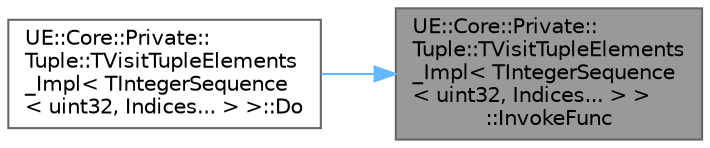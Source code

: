 digraph "UE::Core::Private::Tuple::TVisitTupleElements_Impl&lt; TIntegerSequence&lt; uint32, Indices... &gt; &gt;::InvokeFunc"
{
 // INTERACTIVE_SVG=YES
 // LATEX_PDF_SIZE
  bgcolor="transparent";
  edge [fontname=Helvetica,fontsize=10,labelfontname=Helvetica,labelfontsize=10];
  node [fontname=Helvetica,fontsize=10,shape=box,height=0.2,width=0.4];
  rankdir="RL";
  Node1 [id="Node000001",label="UE::Core::Private::\lTuple::TVisitTupleElements\l_Impl\< TIntegerSequence\l\< uint32, Indices... \> \>\l::InvokeFunc",height=0.2,width=0.4,color="gray40", fillcolor="grey60", style="filled", fontcolor="black",tooltip=" "];
  Node1 -> Node2 [id="edge1_Node000001_Node000002",dir="back",color="steelblue1",style="solid",tooltip=" "];
  Node2 [id="Node000002",label="UE::Core::Private::\lTuple::TVisitTupleElements\l_Impl\< TIntegerSequence\l\< uint32, Indices... \> \>::Do",height=0.2,width=0.4,color="grey40", fillcolor="white", style="filled",URL="$d3/d4b/structUE_1_1Core_1_1Private_1_1Tuple_1_1TVisitTupleElements__Impl_3_01TIntegerSequence_3_01uint32_00_01Indices_8_8_8_01_4_01_4.html#a1fa68060d4bd5ecd5aa82c274cdc18df",tooltip=" "];
}
